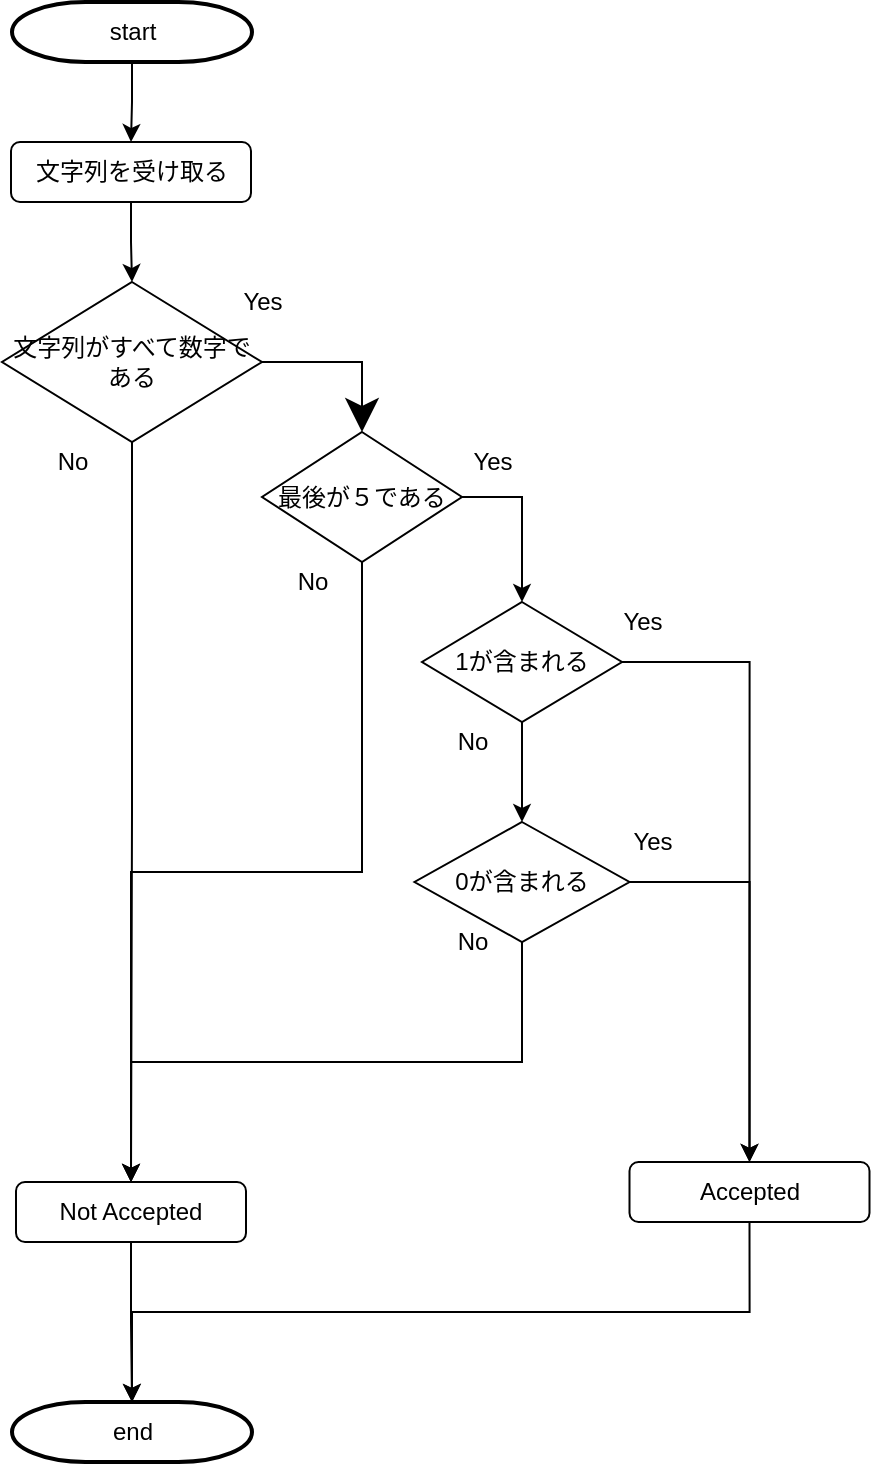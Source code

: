 <mxfile version="17.4.6" type="github">
  <diagram id="6a731a19-8d31-9384-78a2-239565b7b9f0" name="Page-1">
    <mxGraphModel dx="1564" dy="872" grid="1" gridSize="10" guides="1" tooltips="1" connect="1" arrows="1" fold="1" page="1" pageScale="1" pageWidth="1169" pageHeight="827" background="none" math="0" shadow="0">
      <root>
        <mxCell id="0" />
        <mxCell id="1" parent="0" />
        <mxCell id="S0fhdixsc0MmFp-bA-4p-72" style="edgeStyle=orthogonalEdgeStyle;rounded=0;orthogonalLoop=1;jettySize=auto;html=1;exitX=0.5;exitY=1;exitDx=0;exitDy=0;exitPerimeter=0;entryX=0.5;entryY=0;entryDx=0;entryDy=0;" edge="1" parent="1" source="2" target="baCHSK5opTPXhJyVzOMd-56">
          <mxGeometry relative="1" as="geometry" />
        </mxCell>
        <mxCell id="2" value="start" style="shape=mxgraph.flowchart.terminator;strokeWidth=2;gradientColor=none;gradientDirection=north;fontStyle=0;html=1;" parent="1" vertex="1">
          <mxGeometry x="255" y="60" width="120" height="30" as="geometry" />
        </mxCell>
        <mxCell id="40" value="end" style="shape=mxgraph.flowchart.terminator;strokeWidth=2;gradientColor=none;gradientDirection=north;fontStyle=0;html=1;" parent="1" vertex="1">
          <mxGeometry x="255" y="760" width="120" height="30" as="geometry" />
        </mxCell>
        <mxCell id="S0fhdixsc0MmFp-bA-4p-70" style="edgeStyle=orthogonalEdgeStyle;rounded=0;orthogonalLoop=1;jettySize=auto;html=1;exitX=0.5;exitY=1;exitDx=0;exitDy=0;entryX=0.5;entryY=0;entryDx=0;entryDy=0;" edge="1" parent="1" source="baCHSK5opTPXhJyVzOMd-56" target="baCHSK5opTPXhJyVzOMd-58">
          <mxGeometry relative="1" as="geometry" />
        </mxCell>
        <mxCell id="baCHSK5opTPXhJyVzOMd-56" value="文字列を受け取る" style="rounded=1;whiteSpace=wrap;html=1;hachureGap=4;" parent="1" vertex="1">
          <mxGeometry x="254.5" y="130" width="120" height="30" as="geometry" />
        </mxCell>
        <mxCell id="baCHSK5opTPXhJyVzOMd-66" style="edgeStyle=none;curved=1;rounded=0;orthogonalLoop=1;jettySize=auto;html=1;exitX=1;exitY=0.5;exitDx=0;exitDy=0;endArrow=open;startSize=14;endSize=14;sourcePerimeterSpacing=8;targetPerimeterSpacing=8;" parent="1" source="baCHSK5opTPXhJyVzOMd-58" edge="1">
          <mxGeometry relative="1" as="geometry">
            <mxPoint x="332" y="240" as="targetPoint" />
          </mxGeometry>
        </mxCell>
        <mxCell id="S0fhdixsc0MmFp-bA-4p-62" style="edgeStyle=orthogonalEdgeStyle;rounded=0;orthogonalLoop=1;jettySize=auto;html=1;exitX=0.5;exitY=1;exitDx=0;exitDy=0;entryX=0.5;entryY=0;entryDx=0;entryDy=0;" edge="1" parent="1" source="baCHSK5opTPXhJyVzOMd-58" target="baCHSK5opTPXhJyVzOMd-64">
          <mxGeometry relative="1" as="geometry" />
        </mxCell>
        <mxCell id="baCHSK5opTPXhJyVzOMd-58" value="文字列がすべて数字である" style="rhombus;whiteSpace=wrap;html=1;hachureGap=4;" parent="1" vertex="1">
          <mxGeometry x="250" y="200" width="130" height="80" as="geometry" />
        </mxCell>
        <mxCell id="S0fhdixsc0MmFp-bA-4p-57" style="edgeStyle=orthogonalEdgeStyle;rounded=0;orthogonalLoop=1;jettySize=auto;html=1;exitX=1;exitY=0.5;exitDx=0;exitDy=0;" edge="1" parent="1" source="baCHSK5opTPXhJyVzOMd-60" target="baCHSK5opTPXhJyVzOMd-62">
          <mxGeometry relative="1" as="geometry" />
        </mxCell>
        <mxCell id="S0fhdixsc0MmFp-bA-4p-63" style="edgeStyle=orthogonalEdgeStyle;rounded=0;orthogonalLoop=1;jettySize=auto;html=1;exitX=0.5;exitY=1;exitDx=0;exitDy=0;entryX=0.5;entryY=0;entryDx=0;entryDy=0;" edge="1" parent="1" source="baCHSK5opTPXhJyVzOMd-60" target="baCHSK5opTPXhJyVzOMd-64">
          <mxGeometry relative="1" as="geometry" />
        </mxCell>
        <mxCell id="baCHSK5opTPXhJyVzOMd-60" value="最後が５である" style="rhombus;whiteSpace=wrap;html=1;hachureGap=4;" parent="1" vertex="1">
          <mxGeometry x="380" y="275" width="100" height="65" as="geometry" />
        </mxCell>
        <mxCell id="S0fhdixsc0MmFp-bA-4p-60" style="edgeStyle=orthogonalEdgeStyle;rounded=0;orthogonalLoop=1;jettySize=auto;html=1;exitX=1;exitY=0.5;exitDx=0;exitDy=0;entryX=0.5;entryY=0;entryDx=0;entryDy=0;" edge="1" parent="1" source="baCHSK5opTPXhJyVzOMd-61" target="baCHSK5opTPXhJyVzOMd-77">
          <mxGeometry relative="1" as="geometry">
            <mxPoint x="640" y="499.857" as="targetPoint" />
          </mxGeometry>
        </mxCell>
        <mxCell id="S0fhdixsc0MmFp-bA-4p-64" style="edgeStyle=orthogonalEdgeStyle;rounded=0;orthogonalLoop=1;jettySize=auto;html=1;exitX=0.5;exitY=1;exitDx=0;exitDy=0;" edge="1" parent="1" source="baCHSK5opTPXhJyVzOMd-61" target="baCHSK5opTPXhJyVzOMd-64">
          <mxGeometry relative="1" as="geometry" />
        </mxCell>
        <mxCell id="baCHSK5opTPXhJyVzOMd-61" value="0が含まれる" style="rhombus;whiteSpace=wrap;html=1;hachureGap=4;" parent="1" vertex="1">
          <mxGeometry x="456.25" y="470" width="107.5" height="60" as="geometry" />
        </mxCell>
        <mxCell id="S0fhdixsc0MmFp-bA-4p-58" style="edgeStyle=orthogonalEdgeStyle;rounded=0;orthogonalLoop=1;jettySize=auto;html=1;exitX=0.5;exitY=1;exitDx=0;exitDy=0;entryX=0.5;entryY=0;entryDx=0;entryDy=0;" edge="1" parent="1" source="baCHSK5opTPXhJyVzOMd-62" target="baCHSK5opTPXhJyVzOMd-61">
          <mxGeometry relative="1" as="geometry" />
        </mxCell>
        <mxCell id="S0fhdixsc0MmFp-bA-4p-59" style="edgeStyle=orthogonalEdgeStyle;rounded=0;orthogonalLoop=1;jettySize=auto;html=1;exitX=1;exitY=0.5;exitDx=0;exitDy=0;entryX=0.5;entryY=0;entryDx=0;entryDy=0;" edge="1" parent="1" source="baCHSK5opTPXhJyVzOMd-62" target="baCHSK5opTPXhJyVzOMd-77">
          <mxGeometry relative="1" as="geometry" />
        </mxCell>
        <mxCell id="baCHSK5opTPXhJyVzOMd-62" value="1が含まれる" style="rhombus;whiteSpace=wrap;html=1;hachureGap=4;" parent="1" vertex="1">
          <mxGeometry x="460" y="360" width="100" height="60" as="geometry" />
        </mxCell>
        <mxCell id="S0fhdixsc0MmFp-bA-4p-67" style="edgeStyle=orthogonalEdgeStyle;rounded=0;orthogonalLoop=1;jettySize=auto;html=1;exitX=0.5;exitY=1;exitDx=0;exitDy=0;entryX=0.5;entryY=0;entryDx=0;entryDy=0;entryPerimeter=0;" edge="1" parent="1" source="baCHSK5opTPXhJyVzOMd-64" target="40">
          <mxGeometry relative="1" as="geometry" />
        </mxCell>
        <mxCell id="baCHSK5opTPXhJyVzOMd-64" value="Not Accepted" style="rounded=1;whiteSpace=wrap;html=1;hachureGap=4;" parent="1" vertex="1">
          <mxGeometry x="257" y="650" width="115" height="30" as="geometry" />
        </mxCell>
        <mxCell id="baCHSK5opTPXhJyVzOMd-67" value="" style="endArrow=classic;html=1;rounded=0;startSize=14;endSize=14;sourcePerimeterSpacing=8;targetPerimeterSpacing=8;exitX=1;exitY=0.5;exitDx=0;exitDy=0;entryX=0.5;entryY=0;entryDx=0;entryDy=0;edgeStyle=orthogonalEdgeStyle;" parent="1" source="baCHSK5opTPXhJyVzOMd-58" target="baCHSK5opTPXhJyVzOMd-60" edge="1">
          <mxGeometry width="50" height="50" relative="1" as="geometry">
            <mxPoint x="130" y="320" as="sourcePoint" />
            <mxPoint x="180" y="270" as="targetPoint" />
          </mxGeometry>
        </mxCell>
        <mxCell id="S0fhdixsc0MmFp-bA-4p-68" style="edgeStyle=orthogonalEdgeStyle;rounded=0;orthogonalLoop=1;jettySize=auto;html=1;exitX=0.5;exitY=1;exitDx=0;exitDy=0;entryX=0.5;entryY=0;entryDx=0;entryDy=0;entryPerimeter=0;" edge="1" parent="1" source="baCHSK5opTPXhJyVzOMd-77" target="40">
          <mxGeometry relative="1" as="geometry" />
        </mxCell>
        <mxCell id="baCHSK5opTPXhJyVzOMd-77" value="Accepted" style="rounded=1;whiteSpace=wrap;html=1;hachureGap=4;" parent="1" vertex="1">
          <mxGeometry x="563.75" y="640" width="120" height="30" as="geometry" />
        </mxCell>
        <mxCell id="baCHSK5opTPXhJyVzOMd-118" value="Yes" style="text;html=1;align=center;verticalAlign=middle;resizable=0;points=[];autosize=1;strokeColor=none;fillColor=none;hachureGap=4;" parent="1" vertex="1">
          <mxGeometry x="365" y="200" width="30" height="20" as="geometry" />
        </mxCell>
        <mxCell id="baCHSK5opTPXhJyVzOMd-119" value="Yes" style="text;html=1;align=center;verticalAlign=middle;resizable=0;points=[];autosize=1;strokeColor=none;fillColor=none;hachureGap=4;" parent="1" vertex="1">
          <mxGeometry x="555" y="360" width="30" height="20" as="geometry" />
        </mxCell>
        <mxCell id="baCHSK5opTPXhJyVzOMd-120" value="Yes" style="text;html=1;align=center;verticalAlign=middle;resizable=0;points=[];autosize=1;strokeColor=none;fillColor=none;hachureGap=4;" parent="1" vertex="1">
          <mxGeometry x="480" y="280" width="30" height="20" as="geometry" />
        </mxCell>
        <mxCell id="baCHSK5opTPXhJyVzOMd-121" value="Yes" style="text;html=1;align=center;verticalAlign=middle;resizable=0;points=[];autosize=1;strokeColor=none;fillColor=none;hachureGap=4;" parent="1" vertex="1">
          <mxGeometry x="560" y="470" width="30" height="20" as="geometry" />
        </mxCell>
        <mxCell id="baCHSK5opTPXhJyVzOMd-123" value="No" style="text;html=1;align=center;verticalAlign=middle;resizable=0;points=[];autosize=1;strokeColor=none;fillColor=none;hachureGap=4;" parent="1" vertex="1">
          <mxGeometry x="270" y="280" width="30" height="20" as="geometry" />
        </mxCell>
        <mxCell id="baCHSK5opTPXhJyVzOMd-124" value="No" style="text;html=1;align=center;verticalAlign=middle;resizable=0;points=[];autosize=1;strokeColor=none;fillColor=none;hachureGap=4;" parent="1" vertex="1">
          <mxGeometry x="470" y="420" width="30" height="20" as="geometry" />
        </mxCell>
        <mxCell id="baCHSK5opTPXhJyVzOMd-125" value="No" style="text;html=1;align=center;verticalAlign=middle;resizable=0;points=[];autosize=1;strokeColor=none;fillColor=none;hachureGap=4;" parent="1" vertex="1">
          <mxGeometry x="470" y="520" width="30" height="20" as="geometry" />
        </mxCell>
        <mxCell id="S0fhdixsc0MmFp-bA-4p-65" style="edgeStyle=orthogonalEdgeStyle;rounded=0;orthogonalLoop=1;jettySize=auto;html=1;exitX=0.5;exitY=1;exitDx=0;exitDy=0;" edge="1" parent="1" source="baCHSK5opTPXhJyVzOMd-64" target="baCHSK5opTPXhJyVzOMd-64">
          <mxGeometry relative="1" as="geometry" />
        </mxCell>
        <mxCell id="S0fhdixsc0MmFp-bA-4p-73" value="No" style="text;html=1;align=center;verticalAlign=middle;resizable=0;points=[];autosize=1;strokeColor=none;fillColor=none;" vertex="1" parent="1">
          <mxGeometry x="390" y="340" width="30" height="20" as="geometry" />
        </mxCell>
      </root>
    </mxGraphModel>
  </diagram>
</mxfile>
